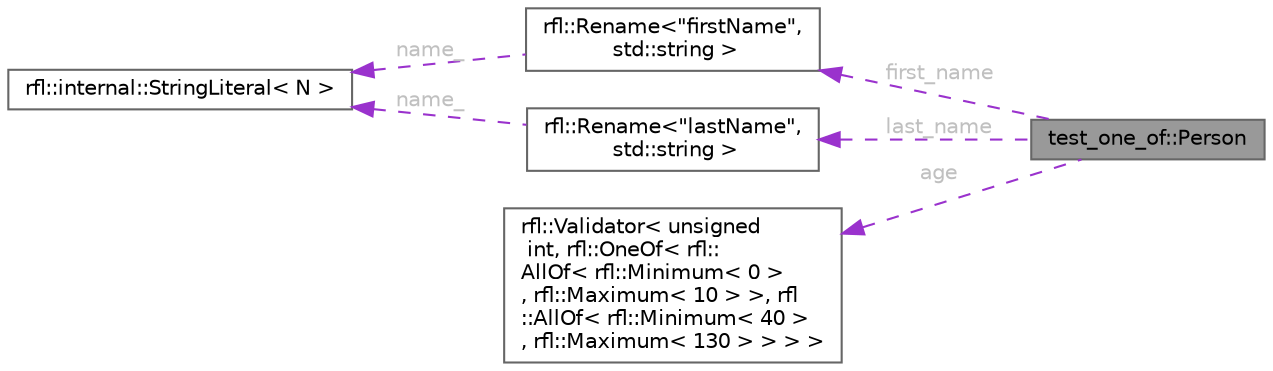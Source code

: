 digraph "test_one_of::Person"
{
 // LATEX_PDF_SIZE
  bgcolor="transparent";
  edge [fontname=Helvetica,fontsize=10,labelfontname=Helvetica,labelfontsize=10];
  node [fontname=Helvetica,fontsize=10,shape=box,height=0.2,width=0.4];
  rankdir="LR";
  Node1 [id="Node000001",label="test_one_of::Person",height=0.2,width=0.4,color="gray40", fillcolor="grey60", style="filled", fontcolor="black",tooltip=" "];
  Node2 -> Node1 [id="edge6_Node000001_Node000002",dir="back",color="darkorchid3",style="dashed",tooltip=" ",label=" first_name",fontcolor="grey" ];
  Node2 [id="Node000002",label="rfl::Rename\<\"firstName\",\l std::string \>",height=0.2,width=0.4,color="gray40", fillcolor="white", style="filled",URL="$structrfl_1_1_rename.html",tooltip=" "];
  Node3 -> Node2 [id="edge7_Node000002_Node000003",dir="back",color="darkorchid3",style="dashed",tooltip=" ",label=" name_",fontcolor="grey" ];
  Node3 [id="Node000003",label="rfl::internal::StringLiteral\< N \>",height=0.2,width=0.4,color="gray40", fillcolor="white", style="filled",URL="$structrfl_1_1internal_1_1_string_literal.html",tooltip=" "];
  Node4 -> Node1 [id="edge8_Node000001_Node000004",dir="back",color="darkorchid3",style="dashed",tooltip=" ",label=" last_name",fontcolor="grey" ];
  Node4 [id="Node000004",label="rfl::Rename\<\"lastName\",\l std::string \>",height=0.2,width=0.4,color="gray40", fillcolor="white", style="filled",URL="$structrfl_1_1_rename.html",tooltip=" "];
  Node3 -> Node4 [id="edge9_Node000004_Node000003",dir="back",color="darkorchid3",style="dashed",tooltip=" ",label=" name_",fontcolor="grey" ];
  Node5 -> Node1 [id="edge10_Node000001_Node000005",dir="back",color="darkorchid3",style="dashed",tooltip=" ",label=" age",fontcolor="grey" ];
  Node5 [id="Node000005",label="rfl::Validator\< unsigned\l int, rfl::OneOf\< rfl::\lAllOf\< rfl::Minimum\< 0 \>\l, rfl::Maximum\< 10 \> \>, rfl\l::AllOf\< rfl::Minimum\< 40 \>\l, rfl::Maximum\< 130 \> \> \> \>",height=0.2,width=0.4,color="gray40", fillcolor="white", style="filled",URL="$structrfl_1_1_validator.html",tooltip=" "];
}

